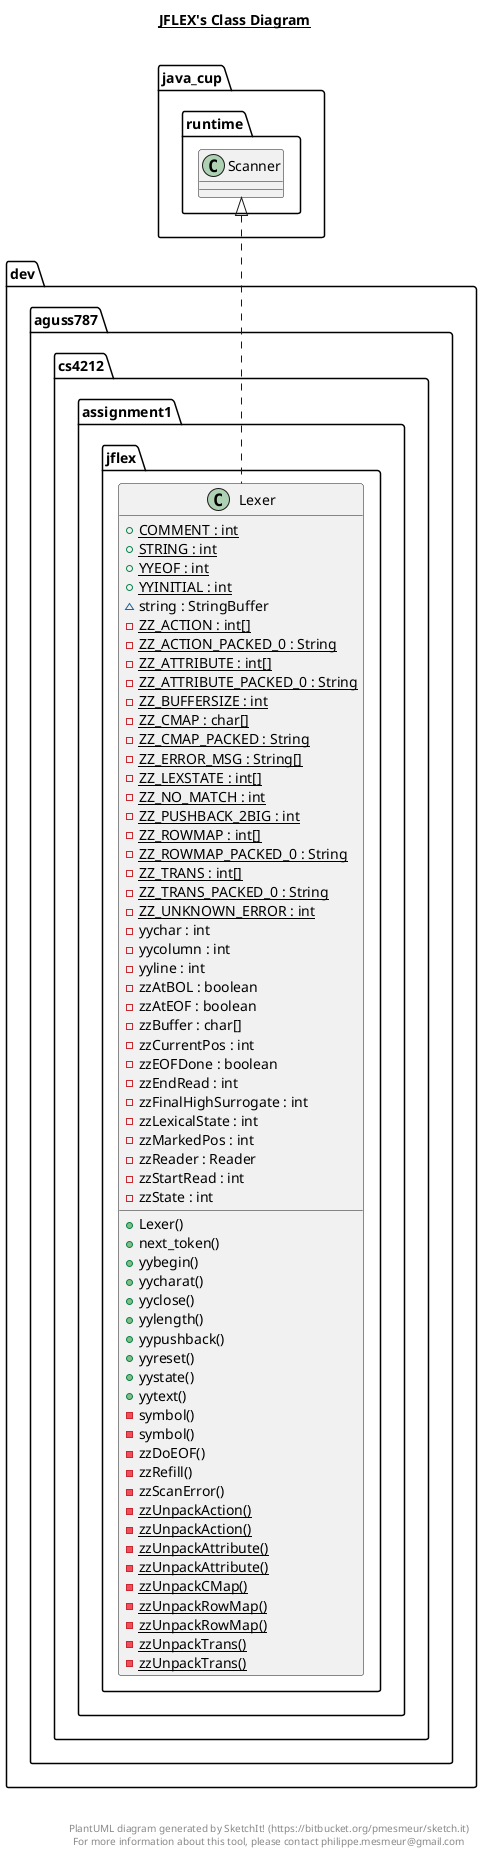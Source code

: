 @startuml

title __JFLEX's Class Diagram__\n

  namespace dev.aguss787.cs4212.assignment1 {
    namespace jflex {
      class dev.aguss787.cs4212.assignment1.jflex.Lexer {
          {static} + COMMENT : int
          {static} + STRING : int
          {static} + YYEOF : int
          {static} + YYINITIAL : int
          ~ string : StringBuffer
          {static} - ZZ_ACTION : int[]
          {static} - ZZ_ACTION_PACKED_0 : String
          {static} - ZZ_ATTRIBUTE : int[]
          {static} - ZZ_ATTRIBUTE_PACKED_0 : String
          {static} - ZZ_BUFFERSIZE : int
          {static} - ZZ_CMAP : char[]
          {static} - ZZ_CMAP_PACKED : String
          {static} - ZZ_ERROR_MSG : String[]
          {static} - ZZ_LEXSTATE : int[]
          {static} - ZZ_NO_MATCH : int
          {static} - ZZ_PUSHBACK_2BIG : int
          {static} - ZZ_ROWMAP : int[]
          {static} - ZZ_ROWMAP_PACKED_0 : String
          {static} - ZZ_TRANS : int[]
          {static} - ZZ_TRANS_PACKED_0 : String
          {static} - ZZ_UNKNOWN_ERROR : int
          - yychar : int
          - yycolumn : int
          - yyline : int
          - zzAtBOL : boolean
          - zzAtEOF : boolean
          - zzBuffer : char[]
          - zzCurrentPos : int
          - zzEOFDone : boolean
          - zzEndRead : int
          - zzFinalHighSurrogate : int
          - zzLexicalState : int
          - zzMarkedPos : int
          - zzReader : Reader
          - zzStartRead : int
          - zzState : int
          + Lexer()
          + next_token()
          + yybegin()
          + yycharat()
          + yyclose()
          + yylength()
          + yypushback()
          + yyreset()
          + yystate()
          + yytext()
          - symbol()
          - symbol()
          - zzDoEOF()
          - zzRefill()
          - zzScanError()
          {static} - zzUnpackAction()
          {static} - zzUnpackAction()
          {static} - zzUnpackAttribute()
          {static} - zzUnpackAttribute()
          {static} - zzUnpackCMap()
          {static} - zzUnpackRowMap()
          {static} - zzUnpackRowMap()
          {static} - zzUnpackTrans()
          {static} - zzUnpackTrans()
      }
    }
  }
  

  dev.aguss787.cs4212.assignment1.jflex.Lexer .up.|> java_cup.runtime.Scanner


right footer


PlantUML diagram generated by SketchIt! (https://bitbucket.org/pmesmeur/sketch.it)
For more information about this tool, please contact philippe.mesmeur@gmail.com
endfooter

@enduml
